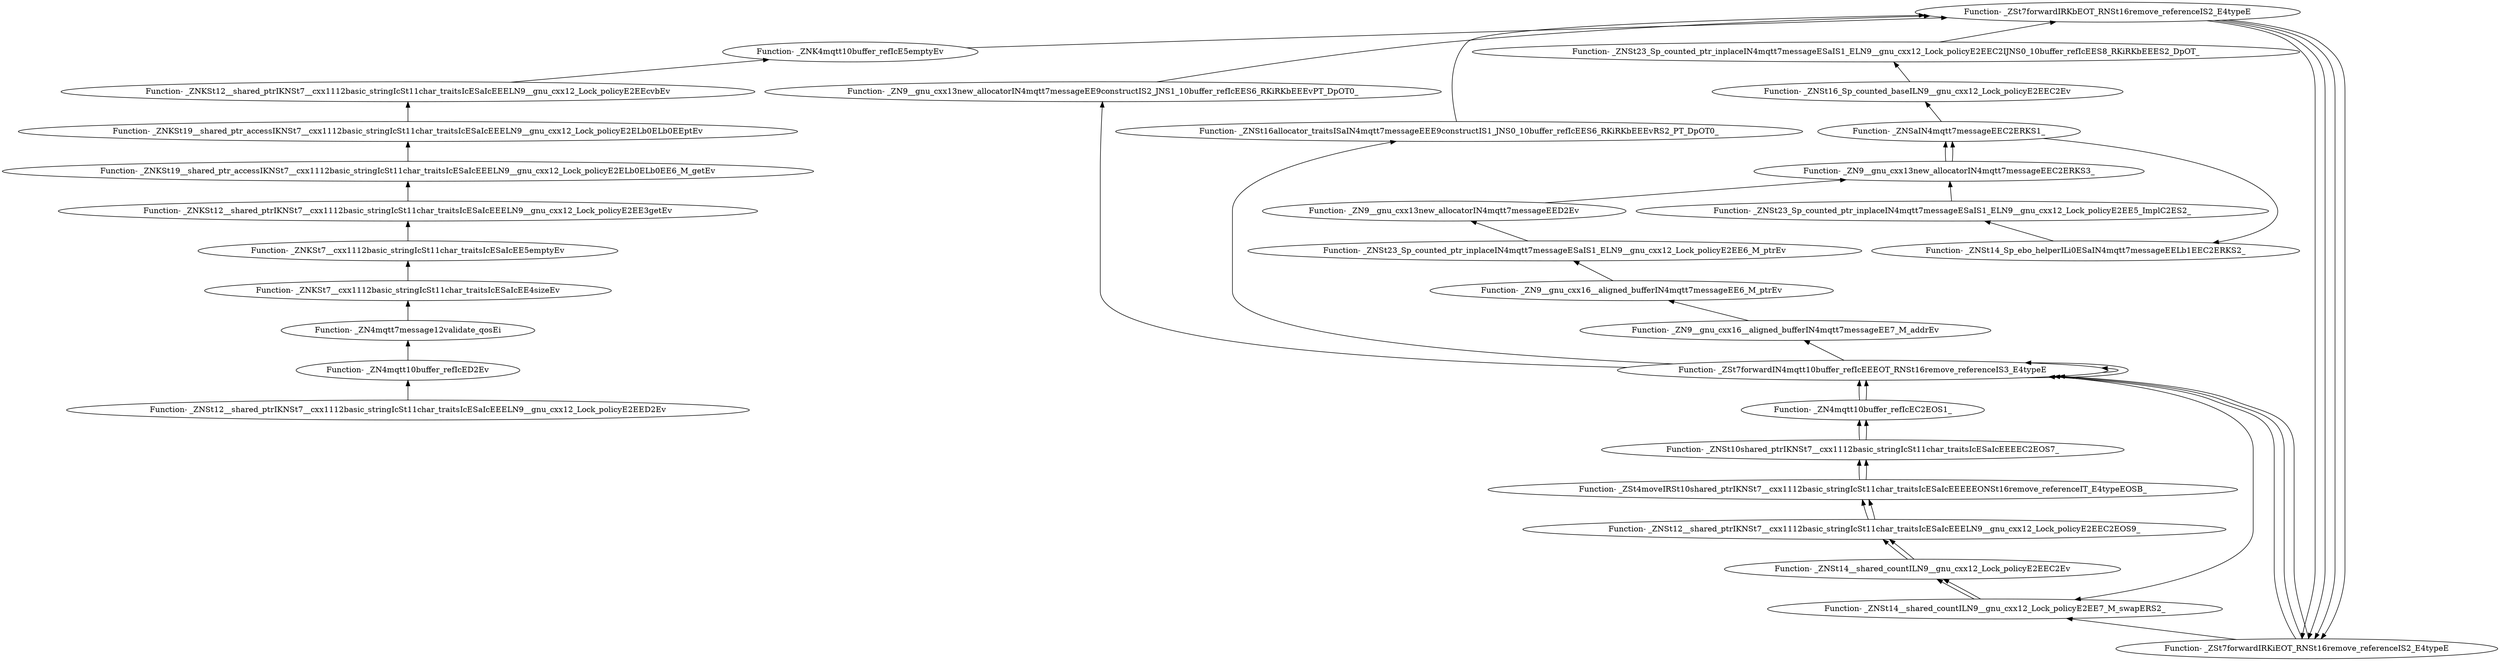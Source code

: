 digraph {
	"Function- _ZNSt12__shared_ptrIKNSt7__cxx1112basic_stringIcSt11char_traitsIcESaIcEEELN9__gnu_cxx12_Lock_policyE2EED2Ev"
	"Function- _ZN4mqtt10buffer_refIcED2Ev"
	"Function- _ZN4mqtt10buffer_refIcED2Ev" -> "Function- _ZNSt12__shared_ptrIKNSt7__cxx1112basic_stringIcSt11char_traitsIcESaIcEEELN9__gnu_cxx12_Lock_policyE2EED2Ev" [dir=back]
	"Function- _ZN4mqtt7message12validate_qosEi"
	"Function- _ZN4mqtt7message12validate_qosEi" -> "Function- _ZN4mqtt10buffer_refIcED2Ev" [dir=back]
	"Function- _ZNKSt7__cxx1112basic_stringIcSt11char_traitsIcESaIcEE4sizeEv"
	"Function- _ZNKSt7__cxx1112basic_stringIcSt11char_traitsIcESaIcEE4sizeEv" -> "Function- _ZN4mqtt7message12validate_qosEi" [dir=back]
	"Function- _ZNKSt7__cxx1112basic_stringIcSt11char_traitsIcESaIcEE5emptyEv"
	"Function- _ZNKSt7__cxx1112basic_stringIcSt11char_traitsIcESaIcEE5emptyEv" -> "Function- _ZNKSt7__cxx1112basic_stringIcSt11char_traitsIcESaIcEE4sizeEv" [dir=back]
	"Function- _ZNKSt12__shared_ptrIKNSt7__cxx1112basic_stringIcSt11char_traitsIcESaIcEEELN9__gnu_cxx12_Lock_policyE2EE3getEv"
	"Function- _ZNKSt12__shared_ptrIKNSt7__cxx1112basic_stringIcSt11char_traitsIcESaIcEEELN9__gnu_cxx12_Lock_policyE2EE3getEv" -> "Function- _ZNKSt7__cxx1112basic_stringIcSt11char_traitsIcESaIcEE5emptyEv" [dir=back]
	"Function- _ZNKSt19__shared_ptr_accessIKNSt7__cxx1112basic_stringIcSt11char_traitsIcESaIcEEELN9__gnu_cxx12_Lock_policyE2ELb0ELb0EE6_M_getEv"
	"Function- _ZNKSt19__shared_ptr_accessIKNSt7__cxx1112basic_stringIcSt11char_traitsIcESaIcEEELN9__gnu_cxx12_Lock_policyE2ELb0ELb0EE6_M_getEv" -> "Function- _ZNKSt12__shared_ptrIKNSt7__cxx1112basic_stringIcSt11char_traitsIcESaIcEEELN9__gnu_cxx12_Lock_policyE2EE3getEv" [dir=back]
	"Function- _ZNKSt19__shared_ptr_accessIKNSt7__cxx1112basic_stringIcSt11char_traitsIcESaIcEEELN9__gnu_cxx12_Lock_policyE2ELb0ELb0EEptEv"
	"Function- _ZNKSt19__shared_ptr_accessIKNSt7__cxx1112basic_stringIcSt11char_traitsIcESaIcEEELN9__gnu_cxx12_Lock_policyE2ELb0ELb0EEptEv" -> "Function- _ZNKSt19__shared_ptr_accessIKNSt7__cxx1112basic_stringIcSt11char_traitsIcESaIcEEELN9__gnu_cxx12_Lock_policyE2ELb0ELb0EE6_M_getEv" [dir=back]
	"Function- _ZNKSt12__shared_ptrIKNSt7__cxx1112basic_stringIcSt11char_traitsIcESaIcEEELN9__gnu_cxx12_Lock_policyE2EEcvbEv"
	"Function- _ZNKSt12__shared_ptrIKNSt7__cxx1112basic_stringIcSt11char_traitsIcESaIcEEELN9__gnu_cxx12_Lock_policyE2EEcvbEv" -> "Function- _ZNKSt19__shared_ptr_accessIKNSt7__cxx1112basic_stringIcSt11char_traitsIcESaIcEEELN9__gnu_cxx12_Lock_policyE2ELb0ELb0EEptEv" [dir=back]
	"Function- _ZNK4mqtt10buffer_refIcE5emptyEv"
	"Function- _ZNK4mqtt10buffer_refIcE5emptyEv" -> "Function- _ZNKSt12__shared_ptrIKNSt7__cxx1112basic_stringIcSt11char_traitsIcESaIcEEELN9__gnu_cxx12_Lock_policyE2EEcvbEv" [dir=back]
	"Function- _ZSt7forwardIRKbEOT_RNSt16remove_referenceIS2_E4typeE"
	"Function- _ZSt7forwardIRKbEOT_RNSt16remove_referenceIS2_E4typeE" -> "Function- _ZNK4mqtt10buffer_refIcE5emptyEv" [dir=back]
	"Function- _ZSt7forwardIRKiEOT_RNSt16remove_referenceIS2_E4typeE"
	"Function- _ZSt7forwardIRKiEOT_RNSt16remove_referenceIS2_E4typeE" -> "Function- _ZSt7forwardIRKbEOT_RNSt16remove_referenceIS2_E4typeE" [dir=back]
	"Function- _ZNSt14__shared_countILN9__gnu_cxx12_Lock_policyE2EE7_M_swapERS2_"
	"Function- _ZNSt14__shared_countILN9__gnu_cxx12_Lock_policyE2EE7_M_swapERS2_" -> "Function- _ZSt7forwardIRKiEOT_RNSt16remove_referenceIS2_E4typeE" [dir=back]
	"Function- _ZNSt14__shared_countILN9__gnu_cxx12_Lock_policyE2EEC2Ev"
	"Function- _ZNSt14__shared_countILN9__gnu_cxx12_Lock_policyE2EEC2Ev" -> "Function- _ZNSt14__shared_countILN9__gnu_cxx12_Lock_policyE2EE7_M_swapERS2_" [dir=back]
	"Function- _ZNSt12__shared_ptrIKNSt7__cxx1112basic_stringIcSt11char_traitsIcESaIcEEELN9__gnu_cxx12_Lock_policyE2EEC2EOS9_"
	"Function- _ZNSt12__shared_ptrIKNSt7__cxx1112basic_stringIcSt11char_traitsIcESaIcEEELN9__gnu_cxx12_Lock_policyE2EEC2EOS9_" -> "Function- _ZNSt14__shared_countILN9__gnu_cxx12_Lock_policyE2EEC2Ev" [dir=back]
	"Function- _ZSt4moveIRSt10shared_ptrIKNSt7__cxx1112basic_stringIcSt11char_traitsIcESaIcEEEEEONSt16remove_referenceIT_E4typeEOSB_"
	"Function- _ZSt4moveIRSt10shared_ptrIKNSt7__cxx1112basic_stringIcSt11char_traitsIcESaIcEEEEEONSt16remove_referenceIT_E4typeEOSB_" -> "Function- _ZNSt12__shared_ptrIKNSt7__cxx1112basic_stringIcSt11char_traitsIcESaIcEEELN9__gnu_cxx12_Lock_policyE2EEC2EOS9_" [dir=back]
	"Function- _ZNSt10shared_ptrIKNSt7__cxx1112basic_stringIcSt11char_traitsIcESaIcEEEEC2EOS7_"
	"Function- _ZNSt10shared_ptrIKNSt7__cxx1112basic_stringIcSt11char_traitsIcESaIcEEEEC2EOS7_" -> "Function- _ZSt4moveIRSt10shared_ptrIKNSt7__cxx1112basic_stringIcSt11char_traitsIcESaIcEEEEEONSt16remove_referenceIT_E4typeEOSB_" [dir=back]
	"Function- _ZN4mqtt10buffer_refIcEC2EOS1_"
	"Function- _ZN4mqtt10buffer_refIcEC2EOS1_" -> "Function- _ZNSt10shared_ptrIKNSt7__cxx1112basic_stringIcSt11char_traitsIcESaIcEEEEC2EOS7_" [dir=back]
	"Function- _ZSt7forwardIN4mqtt10buffer_refIcEEEOT_RNSt16remove_referenceIS3_E4typeE"
	"Function- _ZSt7forwardIN4mqtt10buffer_refIcEEEOT_RNSt16remove_referenceIS3_E4typeE" -> "Function- _ZN4mqtt10buffer_refIcEC2EOS1_" [dir=back]
	"Function- _ZNSt14__shared_countILN9__gnu_cxx12_Lock_policyE2EE7_M_swapERS2_"
	"Function- _ZNSt14__shared_countILN9__gnu_cxx12_Lock_policyE2EE7_M_swapERS2_" -> "Function- _ZSt7forwardIN4mqtt10buffer_refIcEEEOT_RNSt16remove_referenceIS3_E4typeE" [dir=back]
	"Function- _ZNSt14__shared_countILN9__gnu_cxx12_Lock_policyE2EEC2Ev"
	"Function- _ZNSt14__shared_countILN9__gnu_cxx12_Lock_policyE2EEC2Ev" -> "Function- _ZNSt14__shared_countILN9__gnu_cxx12_Lock_policyE2EE7_M_swapERS2_" [dir=back]
	"Function- _ZNSt12__shared_ptrIKNSt7__cxx1112basic_stringIcSt11char_traitsIcESaIcEEELN9__gnu_cxx12_Lock_policyE2EEC2EOS9_"
	"Function- _ZNSt12__shared_ptrIKNSt7__cxx1112basic_stringIcSt11char_traitsIcESaIcEEELN9__gnu_cxx12_Lock_policyE2EEC2EOS9_" -> "Function- _ZNSt14__shared_countILN9__gnu_cxx12_Lock_policyE2EEC2Ev" [dir=back]
	"Function- _ZSt4moveIRSt10shared_ptrIKNSt7__cxx1112basic_stringIcSt11char_traitsIcESaIcEEEEEONSt16remove_referenceIT_E4typeEOSB_"
	"Function- _ZSt4moveIRSt10shared_ptrIKNSt7__cxx1112basic_stringIcSt11char_traitsIcESaIcEEEEEONSt16remove_referenceIT_E4typeEOSB_" -> "Function- _ZNSt12__shared_ptrIKNSt7__cxx1112basic_stringIcSt11char_traitsIcESaIcEEELN9__gnu_cxx12_Lock_policyE2EEC2EOS9_" [dir=back]
	"Function- _ZNSt10shared_ptrIKNSt7__cxx1112basic_stringIcSt11char_traitsIcESaIcEEEEC2EOS7_"
	"Function- _ZNSt10shared_ptrIKNSt7__cxx1112basic_stringIcSt11char_traitsIcESaIcEEEEC2EOS7_" -> "Function- _ZSt4moveIRSt10shared_ptrIKNSt7__cxx1112basic_stringIcSt11char_traitsIcESaIcEEEEEONSt16remove_referenceIT_E4typeEOSB_" [dir=back]
	"Function- _ZN4mqtt10buffer_refIcEC2EOS1_"
	"Function- _ZN4mqtt10buffer_refIcEC2EOS1_" -> "Function- _ZNSt10shared_ptrIKNSt7__cxx1112basic_stringIcSt11char_traitsIcESaIcEEEEC2EOS7_" [dir=back]
	"Function- _ZSt7forwardIN4mqtt10buffer_refIcEEEOT_RNSt16remove_referenceIS3_E4typeE"
	"Function- _ZSt7forwardIN4mqtt10buffer_refIcEEEOT_RNSt16remove_referenceIS3_E4typeE" -> "Function- _ZN4mqtt10buffer_refIcEC2EOS1_" [dir=back]
	"Function- _ZN9__gnu_cxx13new_allocatorIN4mqtt7messageEE9constructIS2_JNS1_10buffer_refIcEES6_RKiRKbEEEvPT_DpOT0_"
	"Function- _ZN9__gnu_cxx13new_allocatorIN4mqtt7messageEE9constructIS2_JNS1_10buffer_refIcEES6_RKiRKbEEEvPT_DpOT0_" -> "Function- _ZSt7forwardIN4mqtt10buffer_refIcEEEOT_RNSt16remove_referenceIS3_E4typeE" [dir=back]
	"Function- _ZSt7forwardIRKbEOT_RNSt16remove_referenceIS2_E4typeE"
	"Function- _ZSt7forwardIRKbEOT_RNSt16remove_referenceIS2_E4typeE" -> "Function- _ZN9__gnu_cxx13new_allocatorIN4mqtt7messageEE9constructIS2_JNS1_10buffer_refIcEES6_RKiRKbEEEvPT_DpOT0_" [dir=back]
	"Function- _ZSt7forwardIRKiEOT_RNSt16remove_referenceIS2_E4typeE"
	"Function- _ZSt7forwardIRKiEOT_RNSt16remove_referenceIS2_E4typeE" -> "Function- _ZSt7forwardIRKbEOT_RNSt16remove_referenceIS2_E4typeE" [dir=back]
	"Function- _ZSt7forwardIN4mqtt10buffer_refIcEEEOT_RNSt16remove_referenceIS3_E4typeE"
	"Function- _ZSt7forwardIN4mqtt10buffer_refIcEEEOT_RNSt16remove_referenceIS3_E4typeE" -> "Function- _ZSt7forwardIRKiEOT_RNSt16remove_referenceIS2_E4typeE" [dir=back]
	"Function- _ZSt7forwardIN4mqtt10buffer_refIcEEEOT_RNSt16remove_referenceIS3_E4typeE"
	"Function- _ZSt7forwardIN4mqtt10buffer_refIcEEEOT_RNSt16remove_referenceIS3_E4typeE" -> "Function- _ZSt7forwardIN4mqtt10buffer_refIcEEEOT_RNSt16remove_referenceIS3_E4typeE" [dir=back]
	"Function- _ZNSt16allocator_traitsISaIN4mqtt7messageEEE9constructIS1_JNS0_10buffer_refIcEES6_RKiRKbEEEvRS2_PT_DpOT0_"
	"Function- _ZNSt16allocator_traitsISaIN4mqtt7messageEEE9constructIS1_JNS0_10buffer_refIcEES6_RKiRKbEEEvRS2_PT_DpOT0_" -> "Function- _ZSt7forwardIN4mqtt10buffer_refIcEEEOT_RNSt16remove_referenceIS3_E4typeE" [dir=back]
	"Function- _ZSt7forwardIRKbEOT_RNSt16remove_referenceIS2_E4typeE"
	"Function- _ZSt7forwardIRKbEOT_RNSt16remove_referenceIS2_E4typeE" -> "Function- _ZNSt16allocator_traitsISaIN4mqtt7messageEEE9constructIS1_JNS0_10buffer_refIcEES6_RKiRKbEEEvRS2_PT_DpOT0_" [dir=back]
	"Function- _ZSt7forwardIRKiEOT_RNSt16remove_referenceIS2_E4typeE"
	"Function- _ZSt7forwardIRKiEOT_RNSt16remove_referenceIS2_E4typeE" -> "Function- _ZSt7forwardIRKbEOT_RNSt16remove_referenceIS2_E4typeE" [dir=back]
	"Function- _ZSt7forwardIN4mqtt10buffer_refIcEEEOT_RNSt16remove_referenceIS3_E4typeE"
	"Function- _ZSt7forwardIN4mqtt10buffer_refIcEEEOT_RNSt16remove_referenceIS3_E4typeE" -> "Function- _ZSt7forwardIRKiEOT_RNSt16remove_referenceIS2_E4typeE" [dir=back]
	"Function- _ZSt7forwardIN4mqtt10buffer_refIcEEEOT_RNSt16remove_referenceIS3_E4typeE"
	"Function- _ZSt7forwardIN4mqtt10buffer_refIcEEEOT_RNSt16remove_referenceIS3_E4typeE" -> "Function- _ZSt7forwardIN4mqtt10buffer_refIcEEEOT_RNSt16remove_referenceIS3_E4typeE" [dir=back]
	"Function- _ZN9__gnu_cxx16__aligned_bufferIN4mqtt7messageEE7_M_addrEv"
	"Function- _ZN9__gnu_cxx16__aligned_bufferIN4mqtt7messageEE7_M_addrEv" -> "Function- _ZSt7forwardIN4mqtt10buffer_refIcEEEOT_RNSt16remove_referenceIS3_E4typeE" [dir=back]
	"Function- _ZN9__gnu_cxx16__aligned_bufferIN4mqtt7messageEE6_M_ptrEv"
	"Function- _ZN9__gnu_cxx16__aligned_bufferIN4mqtt7messageEE6_M_ptrEv" -> "Function- _ZN9__gnu_cxx16__aligned_bufferIN4mqtt7messageEE7_M_addrEv" [dir=back]
	"Function- _ZNSt23_Sp_counted_ptr_inplaceIN4mqtt7messageESaIS1_ELN9__gnu_cxx12_Lock_policyE2EE6_M_ptrEv"
	"Function- _ZNSt23_Sp_counted_ptr_inplaceIN4mqtt7messageESaIS1_ELN9__gnu_cxx12_Lock_policyE2EE6_M_ptrEv" -> "Function- _ZN9__gnu_cxx16__aligned_bufferIN4mqtt7messageEE6_M_ptrEv" [dir=back]
	"Function- _ZN9__gnu_cxx13new_allocatorIN4mqtt7messageEED2Ev"
	"Function- _ZN9__gnu_cxx13new_allocatorIN4mqtt7messageEED2Ev" -> "Function- _ZNSt23_Sp_counted_ptr_inplaceIN4mqtt7messageESaIS1_ELN9__gnu_cxx12_Lock_policyE2EE6_M_ptrEv" [dir=back]
	"Function- _ZN9__gnu_cxx13new_allocatorIN4mqtt7messageEEC2ERKS3_"
	"Function- _ZN9__gnu_cxx13new_allocatorIN4mqtt7messageEEC2ERKS3_" -> "Function- _ZN9__gnu_cxx13new_allocatorIN4mqtt7messageEED2Ev" [dir=back]
	"Function- _ZNSaIN4mqtt7messageEEC2ERKS1_"
	"Function- _ZNSaIN4mqtt7messageEEC2ERKS1_" -> "Function- _ZN9__gnu_cxx13new_allocatorIN4mqtt7messageEEC2ERKS3_" [dir=back]
	"Function- _ZNSt14_Sp_ebo_helperILi0ESaIN4mqtt7messageEELb1EEC2ERKS2_"
	"Function- _ZNSt14_Sp_ebo_helperILi0ESaIN4mqtt7messageEELb1EEC2ERKS2_" -> "Function- _ZNSaIN4mqtt7messageEEC2ERKS1_" [dir=back]
	"Function- _ZNSt23_Sp_counted_ptr_inplaceIN4mqtt7messageESaIS1_ELN9__gnu_cxx12_Lock_policyE2EE5_ImplC2ES2_"
	"Function- _ZNSt23_Sp_counted_ptr_inplaceIN4mqtt7messageESaIS1_ELN9__gnu_cxx12_Lock_policyE2EE5_ImplC2ES2_" -> "Function- _ZNSt14_Sp_ebo_helperILi0ESaIN4mqtt7messageEELb1EEC2ERKS2_" [dir=back]
	"Function- _ZN9__gnu_cxx13new_allocatorIN4mqtt7messageEEC2ERKS3_"
	"Function- _ZN9__gnu_cxx13new_allocatorIN4mqtt7messageEEC2ERKS3_" -> "Function- _ZNSt23_Sp_counted_ptr_inplaceIN4mqtt7messageESaIS1_ELN9__gnu_cxx12_Lock_policyE2EE5_ImplC2ES2_" [dir=back]
	"Function- _ZNSaIN4mqtt7messageEEC2ERKS1_"
	"Function- _ZNSaIN4mqtt7messageEEC2ERKS1_" -> "Function- _ZN9__gnu_cxx13new_allocatorIN4mqtt7messageEEC2ERKS3_" [dir=back]
	"Function- _ZNSt16_Sp_counted_baseILN9__gnu_cxx12_Lock_policyE2EEC2Ev"
	"Function- _ZNSt16_Sp_counted_baseILN9__gnu_cxx12_Lock_policyE2EEC2Ev" -> "Function- _ZNSaIN4mqtt7messageEEC2ERKS1_" [dir=back]
	"Function- _ZNSt23_Sp_counted_ptr_inplaceIN4mqtt7messageESaIS1_ELN9__gnu_cxx12_Lock_policyE2EEC2IJNS0_10buffer_refIcEES8_RKiRKbEEES2_DpOT_"
	"Function- _ZNSt23_Sp_counted_ptr_inplaceIN4mqtt7messageESaIS1_ELN9__gnu_cxx12_Lock_policyE2EEC2IJNS0_10buffer_refIcEES8_RKiRKbEEES2_DpOT_" -> "Function- _ZNSt16_Sp_counted_baseILN9__gnu_cxx12_Lock_policyE2EEC2Ev" [dir=back]
	"Function- _ZSt7forwardIRKbEOT_RNSt16remove_referenceIS2_E4typeE"
	"Function- _ZSt7forwardIRKbEOT_RNSt16remove_referenceIS2_E4typeE" -> "Function- _ZNSt23_Sp_counted_ptr_inplaceIN4mqtt7messageESaIS1_ELN9__gnu_cxx12_Lock_policyE2EEC2IJNS0_10buffer_refIcEES8_RKiRKbEEES2_DpOT_" [dir=back]
	"Function- _ZSt7forwardIRKiEOT_RNSt16remove_referenceIS2_E4typeE"
	"Function- _ZSt7forwardIRKiEOT_RNSt16remove_referenceIS2_E4typeE" -> "Function- _ZSt7forwardIRKbEOT_RNSt16remove_referenceIS2_E4typeE" [dir=back]
	"Function- _ZSt7forwardIN4mqtt10buffer_refIcEEEOT_RNSt16remove_referenceIS3_E4typeE"
	"Function- _ZSt7forwardIN4mqtt10buffer_refIcEEEOT_RNSt16remove_referenceIS3_E4typeE" -> "Function- _ZSt7forwardIRKiEOT_RNSt16remove_referenceIS2_E4typeE" [dir=back]
}
